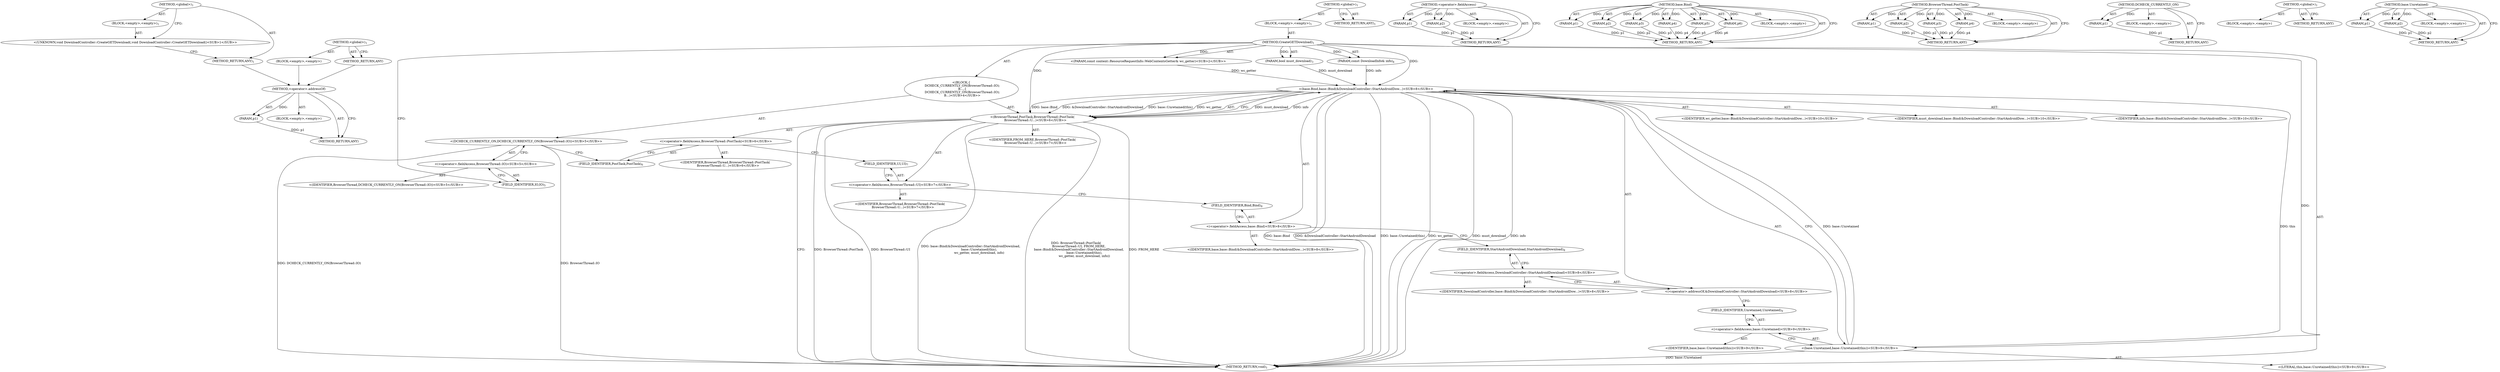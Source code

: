 digraph "&lt;global&gt;" {
vulnerable_89 [label=<(METHOD,&lt;operator&gt;.addressOf)>];
vulnerable_90 [label=<(PARAM,p1)>];
vulnerable_91 [label=<(BLOCK,&lt;empty&gt;,&lt;empty&gt;)>];
vulnerable_92 [label=<(METHOD_RETURN,ANY)>];
vulnerable_6 [label=<(METHOD,&lt;global&gt;)<SUB>1</SUB>>];
vulnerable_7 [label=<(BLOCK,&lt;empty&gt;,&lt;empty&gt;)<SUB>1</SUB>>];
vulnerable_8 [label=<(METHOD,CreateGETDownload)<SUB>1</SUB>>];
vulnerable_9 [label="<(PARAM,const content::ResourceRequestInfo::WebContentsGetter&amp; wc_getter)<SUB>2</SUB>>"];
vulnerable_10 [label=<(PARAM,bool must_download)<SUB>3</SUB>>];
vulnerable_11 [label=<(PARAM,const DownloadInfo&amp; info)<SUB>4</SUB>>];
vulnerable_12 [label="<(BLOCK,{
  DCHECK_CURRENTLY_ON(BrowserThread::IO);
  B...,{
  DCHECK_CURRENTLY_ON(BrowserThread::IO);
  B...)<SUB>4</SUB>>"];
vulnerable_13 [label="<(DCHECK_CURRENTLY_ON,DCHECK_CURRENTLY_ON(BrowserThread::IO))<SUB>5</SUB>>"];
vulnerable_14 [label="<(&lt;operator&gt;.fieldAccess,BrowserThread::IO)<SUB>5</SUB>>"];
vulnerable_15 [label="<(IDENTIFIER,BrowserThread,DCHECK_CURRENTLY_ON(BrowserThread::IO))<SUB>5</SUB>>"];
vulnerable_16 [label=<(FIELD_IDENTIFIER,IO,IO)<SUB>5</SUB>>];
vulnerable_17 [label="<(BrowserThread.PostTask,BrowserThread::PostTask(
      BrowserThread::U...)<SUB>6</SUB>>"];
vulnerable_18 [label="<(&lt;operator&gt;.fieldAccess,BrowserThread::PostTask)<SUB>6</SUB>>"];
vulnerable_19 [label="<(IDENTIFIER,BrowserThread,BrowserThread::PostTask(
      BrowserThread::U...)<SUB>6</SUB>>"];
vulnerable_20 [label=<(FIELD_IDENTIFIER,PostTask,PostTask)<SUB>6</SUB>>];
vulnerable_21 [label="<(&lt;operator&gt;.fieldAccess,BrowserThread::UI)<SUB>7</SUB>>"];
vulnerable_22 [label="<(IDENTIFIER,BrowserThread,BrowserThread::PostTask(
      BrowserThread::U...)<SUB>7</SUB>>"];
vulnerable_23 [label=<(FIELD_IDENTIFIER,UI,UI)<SUB>7</SUB>>];
vulnerable_24 [label="<(IDENTIFIER,FROM_HERE,BrowserThread::PostTask(
      BrowserThread::U...)<SUB>7</SUB>>"];
vulnerable_25 [label="<(base.Bind,base::Bind(&amp;DownloadController::StartAndroidDow...)<SUB>8</SUB>>"];
vulnerable_26 [label="<(&lt;operator&gt;.fieldAccess,base::Bind)<SUB>8</SUB>>"];
vulnerable_27 [label="<(IDENTIFIER,base,base::Bind(&amp;DownloadController::StartAndroidDow...)<SUB>8</SUB>>"];
vulnerable_28 [label=<(FIELD_IDENTIFIER,Bind,Bind)<SUB>8</SUB>>];
vulnerable_29 [label="<(&lt;operator&gt;.addressOf,&amp;DownloadController::StartAndroidDownload)<SUB>8</SUB>>"];
vulnerable_30 [label="<(&lt;operator&gt;.fieldAccess,DownloadController::StartAndroidDownload)<SUB>8</SUB>>"];
vulnerable_31 [label="<(IDENTIFIER,DownloadController,base::Bind(&amp;DownloadController::StartAndroidDow...)<SUB>8</SUB>>"];
vulnerable_32 [label=<(FIELD_IDENTIFIER,StartAndroidDownload,StartAndroidDownload)<SUB>8</SUB>>];
vulnerable_33 [label="<(base.Unretained,base::Unretained(this))<SUB>9</SUB>>"];
vulnerable_34 [label="<(&lt;operator&gt;.fieldAccess,base::Unretained)<SUB>9</SUB>>"];
vulnerable_35 [label="<(IDENTIFIER,base,base::Unretained(this))<SUB>9</SUB>>"];
vulnerable_36 [label=<(FIELD_IDENTIFIER,Unretained,Unretained)<SUB>9</SUB>>];
vulnerable_37 [label="<(LITERAL,this,base::Unretained(this))<SUB>9</SUB>>"];
vulnerable_38 [label="<(IDENTIFIER,wc_getter,base::Bind(&amp;DownloadController::StartAndroidDow...)<SUB>10</SUB>>"];
vulnerable_39 [label="<(IDENTIFIER,must_download,base::Bind(&amp;DownloadController::StartAndroidDow...)<SUB>10</SUB>>"];
vulnerable_40 [label="<(IDENTIFIER,info,base::Bind(&amp;DownloadController::StartAndroidDow...)<SUB>10</SUB>>"];
vulnerable_41 [label=<(METHOD_RETURN,void)<SUB>1</SUB>>];
vulnerable_43 [label=<(METHOD_RETURN,ANY)<SUB>1</SUB>>];
vulnerable_68 [label=<(METHOD,&lt;operator&gt;.fieldAccess)>];
vulnerable_69 [label=<(PARAM,p1)>];
vulnerable_70 [label=<(PARAM,p2)>];
vulnerable_71 [label=<(BLOCK,&lt;empty&gt;,&lt;empty&gt;)>];
vulnerable_72 [label=<(METHOD_RETURN,ANY)>];
vulnerable_80 [label=<(METHOD,base.Bind)>];
vulnerable_81 [label=<(PARAM,p1)>];
vulnerable_82 [label=<(PARAM,p2)>];
vulnerable_83 [label=<(PARAM,p3)>];
vulnerable_84 [label=<(PARAM,p4)>];
vulnerable_85 [label=<(PARAM,p5)>];
vulnerable_86 [label=<(PARAM,p6)>];
vulnerable_87 [label=<(BLOCK,&lt;empty&gt;,&lt;empty&gt;)>];
vulnerable_88 [label=<(METHOD_RETURN,ANY)>];
vulnerable_73 [label=<(METHOD,BrowserThread.PostTask)>];
vulnerable_74 [label=<(PARAM,p1)>];
vulnerable_75 [label=<(PARAM,p2)>];
vulnerable_76 [label=<(PARAM,p3)>];
vulnerable_77 [label=<(PARAM,p4)>];
vulnerable_78 [label=<(BLOCK,&lt;empty&gt;,&lt;empty&gt;)>];
vulnerable_79 [label=<(METHOD_RETURN,ANY)>];
vulnerable_64 [label=<(METHOD,DCHECK_CURRENTLY_ON)>];
vulnerable_65 [label=<(PARAM,p1)>];
vulnerable_66 [label=<(BLOCK,&lt;empty&gt;,&lt;empty&gt;)>];
vulnerable_67 [label=<(METHOD_RETURN,ANY)>];
vulnerable_58 [label=<(METHOD,&lt;global&gt;)<SUB>1</SUB>>];
vulnerable_59 [label=<(BLOCK,&lt;empty&gt;,&lt;empty&gt;)>];
vulnerable_60 [label=<(METHOD_RETURN,ANY)>];
vulnerable_93 [label=<(METHOD,base.Unretained)>];
vulnerable_94 [label=<(PARAM,p1)>];
vulnerable_95 [label=<(PARAM,p2)>];
vulnerable_96 [label=<(BLOCK,&lt;empty&gt;,&lt;empty&gt;)>];
vulnerable_97 [label=<(METHOD_RETURN,ANY)>];
fixed_6 [label=<(METHOD,&lt;global&gt;)<SUB>1</SUB>>];
fixed_7 [label=<(BLOCK,&lt;empty&gt;,&lt;empty&gt;)<SUB>1</SUB>>];
fixed_8 [label="<(UNKNOWN,void DownloadController::CreateGETDownload(,void DownloadController::CreateGETDownload()<SUB>1</SUB>>"];
fixed_9 [label=<(METHOD_RETURN,ANY)<SUB>1</SUB>>];
fixed_14 [label=<(METHOD,&lt;global&gt;)<SUB>1</SUB>>];
fixed_15 [label=<(BLOCK,&lt;empty&gt;,&lt;empty&gt;)>];
fixed_16 [label=<(METHOD_RETURN,ANY)>];
vulnerable_89 -> vulnerable_90  [key=0, label="AST: "];
vulnerable_89 -> vulnerable_90  [key=1, label="DDG: "];
vulnerable_89 -> vulnerable_91  [key=0, label="AST: "];
vulnerable_89 -> vulnerable_92  [key=0, label="AST: "];
vulnerable_89 -> vulnerable_92  [key=1, label="CFG: "];
vulnerable_90 -> vulnerable_92  [key=0, label="DDG: p1"];
vulnerable_6 -> vulnerable_7  [key=0, label="AST: "];
vulnerable_6 -> vulnerable_43  [key=0, label="AST: "];
vulnerable_6 -> vulnerable_43  [key=1, label="CFG: "];
vulnerable_7 -> vulnerable_8  [key=0, label="AST: "];
vulnerable_8 -> vulnerable_9  [key=0, label="AST: "];
vulnerable_8 -> vulnerable_9  [key=1, label="DDG: "];
vulnerable_8 -> vulnerable_10  [key=0, label="AST: "];
vulnerable_8 -> vulnerable_10  [key=1, label="DDG: "];
vulnerable_8 -> vulnerable_11  [key=0, label="AST: "];
vulnerable_8 -> vulnerable_11  [key=1, label="DDG: "];
vulnerable_8 -> vulnerable_12  [key=0, label="AST: "];
vulnerable_8 -> vulnerable_41  [key=0, label="AST: "];
vulnerable_8 -> vulnerable_16  [key=0, label="CFG: "];
vulnerable_8 -> vulnerable_17  [key=0, label="DDG: "];
vulnerable_8 -> vulnerable_25  [key=0, label="DDG: "];
vulnerable_8 -> vulnerable_33  [key=0, label="DDG: "];
vulnerable_9 -> vulnerable_25  [key=0, label="DDG: wc_getter"];
vulnerable_10 -> vulnerable_25  [key=0, label="DDG: must_download"];
vulnerable_11 -> vulnerable_25  [key=0, label="DDG: info"];
vulnerable_12 -> vulnerable_13  [key=0, label="AST: "];
vulnerable_12 -> vulnerable_17  [key=0, label="AST: "];
vulnerable_13 -> vulnerable_14  [key=0, label="AST: "];
vulnerable_13 -> vulnerable_20  [key=0, label="CFG: "];
vulnerable_13 -> vulnerable_41  [key=0, label="DDG: BrowserThread::IO"];
vulnerable_13 -> vulnerable_41  [key=1, label="DDG: DCHECK_CURRENTLY_ON(BrowserThread::IO)"];
vulnerable_14 -> vulnerable_15  [key=0, label="AST: "];
vulnerable_14 -> vulnerable_16  [key=0, label="AST: "];
vulnerable_14 -> vulnerable_13  [key=0, label="CFG: "];
vulnerable_16 -> vulnerable_14  [key=0, label="CFG: "];
vulnerable_17 -> vulnerable_18  [key=0, label="AST: "];
vulnerable_17 -> vulnerable_21  [key=0, label="AST: "];
vulnerable_17 -> vulnerable_24  [key=0, label="AST: "];
vulnerable_17 -> vulnerable_25  [key=0, label="AST: "];
vulnerable_17 -> vulnerable_41  [key=0, label="CFG: "];
vulnerable_17 -> vulnerable_41  [key=1, label="DDG: BrowserThread::PostTask"];
vulnerable_17 -> vulnerable_41  [key=2, label="DDG: BrowserThread::UI"];
vulnerable_17 -> vulnerable_41  [key=3, label="DDG: base::Bind(&amp;DownloadController::StartAndroidDownload,
                 base::Unretained(this),
                 wc_getter, must_download, info)"];
vulnerable_17 -> vulnerable_41  [key=4, label="DDG: BrowserThread::PostTask(
      BrowserThread::UI, FROM_HERE,
      base::Bind(&amp;DownloadController::StartAndroidDownload,
                 base::Unretained(this),
                 wc_getter, must_download, info))"];
vulnerable_17 -> vulnerable_41  [key=5, label="DDG: FROM_HERE"];
vulnerable_18 -> vulnerable_19  [key=0, label="AST: "];
vulnerable_18 -> vulnerable_20  [key=0, label="AST: "];
vulnerable_18 -> vulnerable_23  [key=0, label="CFG: "];
vulnerable_20 -> vulnerable_18  [key=0, label="CFG: "];
vulnerable_21 -> vulnerable_22  [key=0, label="AST: "];
vulnerable_21 -> vulnerable_23  [key=0, label="AST: "];
vulnerable_21 -> vulnerable_28  [key=0, label="CFG: "];
vulnerable_23 -> vulnerable_21  [key=0, label="CFG: "];
vulnerable_25 -> vulnerable_26  [key=0, label="AST: "];
vulnerable_25 -> vulnerable_29  [key=0, label="AST: "];
vulnerable_25 -> vulnerable_33  [key=0, label="AST: "];
vulnerable_25 -> vulnerable_38  [key=0, label="AST: "];
vulnerable_25 -> vulnerable_39  [key=0, label="AST: "];
vulnerable_25 -> vulnerable_40  [key=0, label="AST: "];
vulnerable_25 -> vulnerable_17  [key=0, label="CFG: "];
vulnerable_25 -> vulnerable_17  [key=1, label="DDG: must_download"];
vulnerable_25 -> vulnerable_17  [key=2, label="DDG: info"];
vulnerable_25 -> vulnerable_17  [key=3, label="DDG: base::Bind"];
vulnerable_25 -> vulnerable_17  [key=4, label="DDG: &amp;DownloadController::StartAndroidDownload"];
vulnerable_25 -> vulnerable_17  [key=5, label="DDG: base::Unretained(this)"];
vulnerable_25 -> vulnerable_17  [key=6, label="DDG: wc_getter"];
vulnerable_25 -> vulnerable_41  [key=0, label="DDG: base::Bind"];
vulnerable_25 -> vulnerable_41  [key=1, label="DDG: &amp;DownloadController::StartAndroidDownload"];
vulnerable_25 -> vulnerable_41  [key=2, label="DDG: base::Unretained(this)"];
vulnerable_25 -> vulnerable_41  [key=3, label="DDG: wc_getter"];
vulnerable_25 -> vulnerable_41  [key=4, label="DDG: must_download"];
vulnerable_25 -> vulnerable_41  [key=5, label="DDG: info"];
vulnerable_26 -> vulnerable_27  [key=0, label="AST: "];
vulnerable_26 -> vulnerable_28  [key=0, label="AST: "];
vulnerable_26 -> vulnerable_32  [key=0, label="CFG: "];
vulnerable_28 -> vulnerable_26  [key=0, label="CFG: "];
vulnerable_29 -> vulnerable_30  [key=0, label="AST: "];
vulnerable_29 -> vulnerable_36  [key=0, label="CFG: "];
vulnerable_30 -> vulnerable_31  [key=0, label="AST: "];
vulnerable_30 -> vulnerable_32  [key=0, label="AST: "];
vulnerable_30 -> vulnerable_29  [key=0, label="CFG: "];
vulnerable_32 -> vulnerable_30  [key=0, label="CFG: "];
vulnerable_33 -> vulnerable_34  [key=0, label="AST: "];
vulnerable_33 -> vulnerable_37  [key=0, label="AST: "];
vulnerable_33 -> vulnerable_25  [key=0, label="CFG: "];
vulnerable_33 -> vulnerable_25  [key=1, label="DDG: base::Unretained"];
vulnerable_33 -> vulnerable_25  [key=2, label="DDG: this"];
vulnerable_33 -> vulnerable_41  [key=0, label="DDG: base::Unretained"];
vulnerable_34 -> vulnerable_35  [key=0, label="AST: "];
vulnerable_34 -> vulnerable_36  [key=0, label="AST: "];
vulnerable_34 -> vulnerable_33  [key=0, label="CFG: "];
vulnerable_36 -> vulnerable_34  [key=0, label="CFG: "];
vulnerable_68 -> vulnerable_69  [key=0, label="AST: "];
vulnerable_68 -> vulnerable_69  [key=1, label="DDG: "];
vulnerable_68 -> vulnerable_71  [key=0, label="AST: "];
vulnerable_68 -> vulnerable_70  [key=0, label="AST: "];
vulnerable_68 -> vulnerable_70  [key=1, label="DDG: "];
vulnerable_68 -> vulnerable_72  [key=0, label="AST: "];
vulnerable_68 -> vulnerable_72  [key=1, label="CFG: "];
vulnerable_69 -> vulnerable_72  [key=0, label="DDG: p1"];
vulnerable_70 -> vulnerable_72  [key=0, label="DDG: p2"];
vulnerable_80 -> vulnerable_81  [key=0, label="AST: "];
vulnerable_80 -> vulnerable_81  [key=1, label="DDG: "];
vulnerable_80 -> vulnerable_87  [key=0, label="AST: "];
vulnerable_80 -> vulnerable_82  [key=0, label="AST: "];
vulnerable_80 -> vulnerable_82  [key=1, label="DDG: "];
vulnerable_80 -> vulnerable_88  [key=0, label="AST: "];
vulnerable_80 -> vulnerable_88  [key=1, label="CFG: "];
vulnerable_80 -> vulnerable_83  [key=0, label="AST: "];
vulnerable_80 -> vulnerable_83  [key=1, label="DDG: "];
vulnerable_80 -> vulnerable_84  [key=0, label="AST: "];
vulnerable_80 -> vulnerable_84  [key=1, label="DDG: "];
vulnerable_80 -> vulnerable_85  [key=0, label="AST: "];
vulnerable_80 -> vulnerable_85  [key=1, label="DDG: "];
vulnerable_80 -> vulnerable_86  [key=0, label="AST: "];
vulnerable_80 -> vulnerable_86  [key=1, label="DDG: "];
vulnerable_81 -> vulnerable_88  [key=0, label="DDG: p1"];
vulnerable_82 -> vulnerable_88  [key=0, label="DDG: p2"];
vulnerable_83 -> vulnerable_88  [key=0, label="DDG: p3"];
vulnerable_84 -> vulnerable_88  [key=0, label="DDG: p4"];
vulnerable_85 -> vulnerable_88  [key=0, label="DDG: p5"];
vulnerable_86 -> vulnerable_88  [key=0, label="DDG: p6"];
vulnerable_73 -> vulnerable_74  [key=0, label="AST: "];
vulnerable_73 -> vulnerable_74  [key=1, label="DDG: "];
vulnerable_73 -> vulnerable_78  [key=0, label="AST: "];
vulnerable_73 -> vulnerable_75  [key=0, label="AST: "];
vulnerable_73 -> vulnerable_75  [key=1, label="DDG: "];
vulnerable_73 -> vulnerable_79  [key=0, label="AST: "];
vulnerable_73 -> vulnerable_79  [key=1, label="CFG: "];
vulnerable_73 -> vulnerable_76  [key=0, label="AST: "];
vulnerable_73 -> vulnerable_76  [key=1, label="DDG: "];
vulnerable_73 -> vulnerable_77  [key=0, label="AST: "];
vulnerable_73 -> vulnerable_77  [key=1, label="DDG: "];
vulnerable_74 -> vulnerable_79  [key=0, label="DDG: p1"];
vulnerable_75 -> vulnerable_79  [key=0, label="DDG: p2"];
vulnerable_76 -> vulnerable_79  [key=0, label="DDG: p3"];
vulnerable_77 -> vulnerable_79  [key=0, label="DDG: p4"];
vulnerable_64 -> vulnerable_65  [key=0, label="AST: "];
vulnerable_64 -> vulnerable_65  [key=1, label="DDG: "];
vulnerable_64 -> vulnerable_66  [key=0, label="AST: "];
vulnerable_64 -> vulnerable_67  [key=0, label="AST: "];
vulnerable_64 -> vulnerable_67  [key=1, label="CFG: "];
vulnerable_65 -> vulnerable_67  [key=0, label="DDG: p1"];
vulnerable_58 -> vulnerable_59  [key=0, label="AST: "];
vulnerable_58 -> vulnerable_60  [key=0, label="AST: "];
vulnerable_58 -> vulnerable_60  [key=1, label="CFG: "];
vulnerable_93 -> vulnerable_94  [key=0, label="AST: "];
vulnerable_93 -> vulnerable_94  [key=1, label="DDG: "];
vulnerable_93 -> vulnerable_96  [key=0, label="AST: "];
vulnerable_93 -> vulnerable_95  [key=0, label="AST: "];
vulnerable_93 -> vulnerable_95  [key=1, label="DDG: "];
vulnerable_93 -> vulnerable_97  [key=0, label="AST: "];
vulnerable_93 -> vulnerable_97  [key=1, label="CFG: "];
vulnerable_94 -> vulnerable_97  [key=0, label="DDG: p1"];
vulnerable_95 -> vulnerable_97  [key=0, label="DDG: p2"];
fixed_6 -> fixed_7  [key=0, label="AST: "];
fixed_6 -> fixed_9  [key=0, label="AST: "];
fixed_6 -> fixed_8  [key=0, label="CFG: "];
fixed_7 -> fixed_8  [key=0, label="AST: "];
fixed_8 -> fixed_9  [key=0, label="CFG: "];
fixed_9 -> vulnerable_89  [key=0];
fixed_14 -> fixed_15  [key=0, label="AST: "];
fixed_14 -> fixed_16  [key=0, label="AST: "];
fixed_14 -> fixed_16  [key=1, label="CFG: "];
fixed_15 -> vulnerable_89  [key=0];
fixed_16 -> vulnerable_89  [key=0];
}

